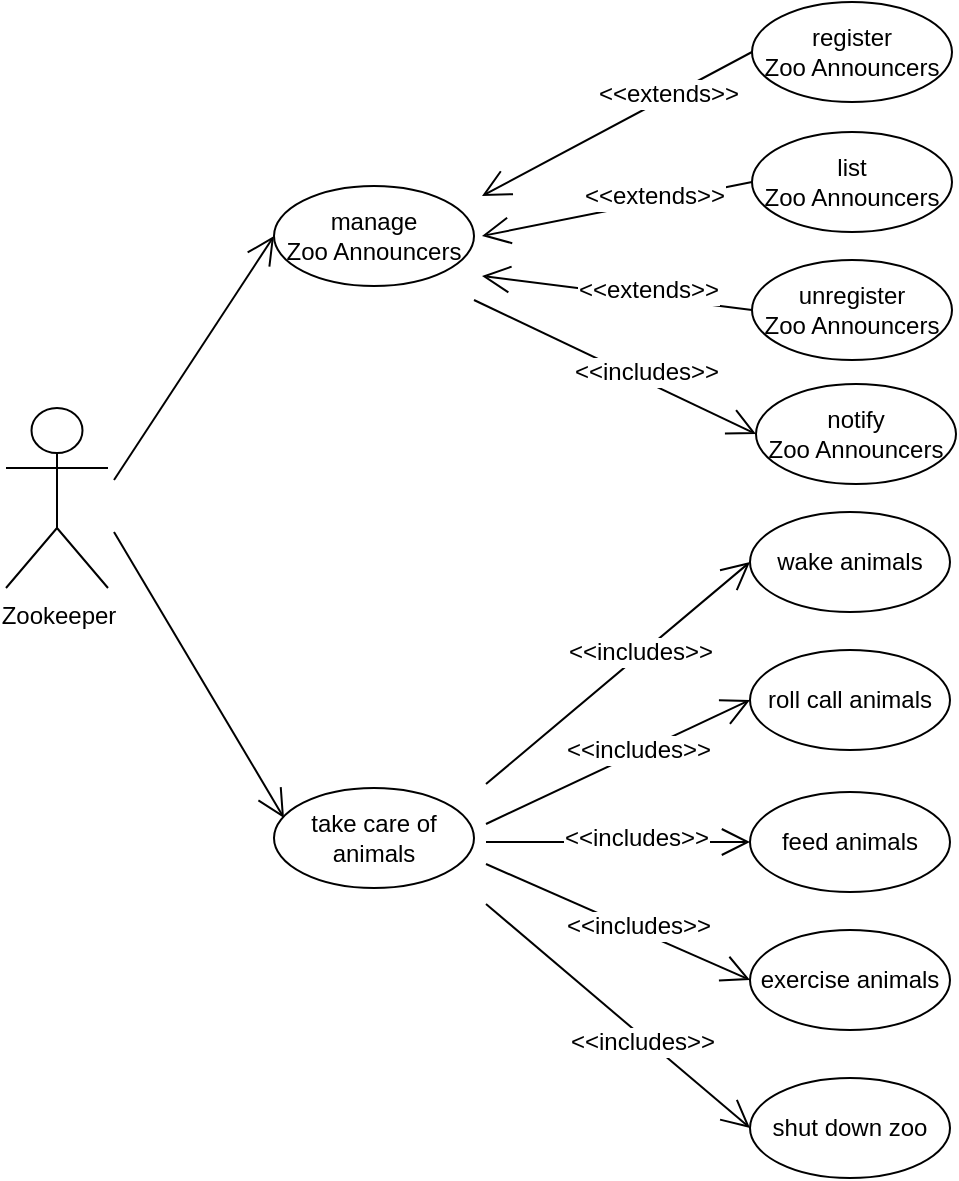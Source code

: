 <mxfile version="12.0.0" type="device" pages="1"><diagram id="TbvUMrc-hCDXyCgpaCxF" name="Page-1"><mxGraphModel dx="1012" dy="427" grid="1" gridSize="10" guides="1" tooltips="1" connect="1" arrows="1" fold="1" page="1" pageScale="1" pageWidth="850" pageHeight="1100" math="0" shadow="0"><root><mxCell id="0"/><mxCell id="1" parent="0"/><mxCell id="qM0VAspyNdBusYQdf-Ut-1" value="Zookeeper" style="shape=umlActor;verticalLabelPosition=bottom;labelBackgroundColor=#ffffff;verticalAlign=top;html=1;outlineConnect=0;" parent="1" vertex="1"><mxGeometry x="106" y="244" width="51" height="90" as="geometry"/></mxCell><mxCell id="qM0VAspyNdBusYQdf-Ut-5" value="" style="endArrow=open;endFill=1;endSize=12;html=1;entryX=0;entryY=0.5;entryDx=0;entryDy=0;" parent="1" target="qM0VAspyNdBusYQdf-Ut-6" edge="1"><mxGeometry width="160" relative="1" as="geometry"><mxPoint x="160" y="280" as="sourcePoint"/><mxPoint x="241" y="184" as="targetPoint"/></mxGeometry></mxCell><mxCell id="qM0VAspyNdBusYQdf-Ut-6" value="manage&lt;br&gt;Zoo Announcers" style="ellipse;whiteSpace=wrap;html=1;" parent="1" vertex="1"><mxGeometry x="240" y="133" width="100" height="50" as="geometry"/></mxCell><mxCell id="qM0VAspyNdBusYQdf-Ut-18" value="" style="endArrow=open;endFill=1;endSize=12;html=1;entryX=0.05;entryY=0.3;entryDx=0;entryDy=0;entryPerimeter=0;" parent="1" target="qM0VAspyNdBusYQdf-Ut-19" edge="1"><mxGeometry width="160" relative="1" as="geometry"><mxPoint x="160" y="306" as="sourcePoint"/><mxPoint x="271" y="389" as="targetPoint"/></mxGeometry></mxCell><mxCell id="qM0VAspyNdBusYQdf-Ut-19" value="take care of animals" style="ellipse;whiteSpace=wrap;html=1;" parent="1" vertex="1"><mxGeometry x="240" y="434" width="100" height="50" as="geometry"/></mxCell><mxCell id="qM0VAspyNdBusYQdf-Ut-7" value="" style="endArrow=open;endFill=1;endSize=12;html=1;entryX=0;entryY=0.5;entryDx=0;entryDy=0;" parent="1" target="qM0VAspyNdBusYQdf-Ut-8" edge="1"><mxGeometry width="160" relative="1" as="geometry"><mxPoint x="346" y="432" as="sourcePoint"/><mxPoint x="464" y="538" as="targetPoint"/></mxGeometry></mxCell><mxCell id="qM0VAspyNdBusYQdf-Ut-35" value="&amp;lt;&amp;lt;includes&amp;gt;&amp;gt;" style="text;html=1;resizable=0;points=[];align=center;verticalAlign=middle;labelBackgroundColor=#ffffff;" parent="qM0VAspyNdBusYQdf-Ut-7" vertex="1" connectable="0"><mxGeometry x="0.002" y="2" relative="1" as="geometry"><mxPoint x="12" y="-9" as="offset"/></mxGeometry></mxCell><mxCell id="qM0VAspyNdBusYQdf-Ut-8" value="wake animals" style="ellipse;whiteSpace=wrap;html=1;" parent="1" vertex="1"><mxGeometry x="478" y="296" width="100" height="50" as="geometry"/></mxCell><mxCell id="qM0VAspyNdBusYQdf-Ut-9" value="roll call animals" style="ellipse;whiteSpace=wrap;html=1;" parent="1" vertex="1"><mxGeometry x="478" y="365" width="100" height="50" as="geometry"/></mxCell><mxCell id="qM0VAspyNdBusYQdf-Ut-10" value="feed animals" style="ellipse;whiteSpace=wrap;html=1;" parent="1" vertex="1"><mxGeometry x="478" y="436" width="100" height="50" as="geometry"/></mxCell><mxCell id="qM0VAspyNdBusYQdf-Ut-11" value="exercise animals" style="ellipse;whiteSpace=wrap;html=1;" parent="1" vertex="1"><mxGeometry x="478" y="505" width="100" height="50" as="geometry"/></mxCell><mxCell id="qM0VAspyNdBusYQdf-Ut-12" value="shut down zoo" style="ellipse;whiteSpace=wrap;html=1;" parent="1" vertex="1"><mxGeometry x="478" y="579" width="100" height="50" as="geometry"/></mxCell><mxCell id="qM0VAspyNdBusYQdf-Ut-13" value="" style="endArrow=open;endFill=1;endSize=12;html=1;entryX=0;entryY=0.5;entryDx=0;entryDy=0;" parent="1" target="qM0VAspyNdBusYQdf-Ut-9" edge="1"><mxGeometry width="160" relative="1" as="geometry"><mxPoint x="346" y="452" as="sourcePoint"/><mxPoint x="434" y="331" as="targetPoint"/></mxGeometry></mxCell><mxCell id="qM0VAspyNdBusYQdf-Ut-36" value="&amp;lt;&amp;lt;includes&amp;gt;&amp;gt;" style="text;html=1;resizable=0;points=[];align=center;verticalAlign=middle;labelBackgroundColor=#ffffff;" parent="qM0VAspyNdBusYQdf-Ut-13" vertex="1" connectable="0"><mxGeometry x="0.056" y="-1" relative="1" as="geometry"><mxPoint x="6" y="-5" as="offset"/></mxGeometry></mxCell><mxCell id="qM0VAspyNdBusYQdf-Ut-14" value="" style="endArrow=open;endFill=1;endSize=12;html=1;entryX=0;entryY=0.5;entryDx=0;entryDy=0;" parent="1" target="qM0VAspyNdBusYQdf-Ut-10" edge="1"><mxGeometry width="160" relative="1" as="geometry"><mxPoint x="346" y="461" as="sourcePoint"/><mxPoint x="444" y="341" as="targetPoint"/></mxGeometry></mxCell><mxCell id="qM0VAspyNdBusYQdf-Ut-37" value="&amp;lt;&amp;lt;includes&amp;gt;&amp;gt;" style="text;html=1;resizable=0;points=[];align=center;verticalAlign=middle;labelBackgroundColor=#ffffff;" parent="qM0VAspyNdBusYQdf-Ut-14" vertex="1" connectable="0"><mxGeometry x="-0.258" relative="1" as="geometry"><mxPoint x="26" y="-2" as="offset"/></mxGeometry></mxCell><mxCell id="qM0VAspyNdBusYQdf-Ut-15" value="" style="endArrow=open;endFill=1;endSize=12;html=1;entryX=0;entryY=0.5;entryDx=0;entryDy=0;" parent="1" target="qM0VAspyNdBusYQdf-Ut-11" edge="1"><mxGeometry width="160" relative="1" as="geometry"><mxPoint x="346" y="472" as="sourcePoint"/><mxPoint x="454" y="351" as="targetPoint"/></mxGeometry></mxCell><mxCell id="qM0VAspyNdBusYQdf-Ut-38" value="&amp;lt;&amp;lt;includes&amp;gt;&amp;gt;" style="text;html=1;resizable=0;points=[];align=center;verticalAlign=middle;labelBackgroundColor=#ffffff;" parent="qM0VAspyNdBusYQdf-Ut-15" vertex="1" connectable="0"><mxGeometry x="-0.056" y="-1" relative="1" as="geometry"><mxPoint x="14" y="2.5" as="offset"/></mxGeometry></mxCell><mxCell id="qM0VAspyNdBusYQdf-Ut-16" value="" style="endArrow=open;endFill=1;endSize=12;html=1;entryX=0;entryY=0.5;entryDx=0;entryDy=0;" parent="1" target="qM0VAspyNdBusYQdf-Ut-12" edge="1"><mxGeometry width="160" relative="1" as="geometry"><mxPoint x="346" y="492" as="sourcePoint"/><mxPoint x="464" y="361" as="targetPoint"/></mxGeometry></mxCell><mxCell id="qM0VAspyNdBusYQdf-Ut-39" value="&amp;lt;&amp;lt;includes&amp;gt;&amp;gt;" style="text;html=1;resizable=0;points=[];align=center;verticalAlign=middle;labelBackgroundColor=#ffffff;" parent="qM0VAspyNdBusYQdf-Ut-16" vertex="1" connectable="0"><mxGeometry x="0.067" y="1" relative="1" as="geometry"><mxPoint x="7" y="10" as="offset"/></mxGeometry></mxCell><mxCell id="qM0VAspyNdBusYQdf-Ut-26" value="register &lt;br&gt;Zoo Announcers" style="ellipse;whiteSpace=wrap;html=1;" parent="1" vertex="1"><mxGeometry x="479" y="41" width="100" height="50" as="geometry"/></mxCell><mxCell id="qM0VAspyNdBusYQdf-Ut-27" value="unregister &lt;br&gt;Zoo Announcers" style="ellipse;whiteSpace=wrap;html=1;" parent="1" vertex="1"><mxGeometry x="479" y="170" width="100" height="50" as="geometry"/></mxCell><mxCell id="qM0VAspyNdBusYQdf-Ut-28" value="list &lt;br&gt;Zoo Announcers" style="ellipse;whiteSpace=wrap;html=1;" parent="1" vertex="1"><mxGeometry x="479" y="106" width="100" height="50" as="geometry"/></mxCell><mxCell id="qM0VAspyNdBusYQdf-Ut-29" value="" style="endArrow=open;endFill=1;endSize=12;html=1;exitX=0;exitY=0.5;exitDx=0;exitDy=0;" parent="1" source="qM0VAspyNdBusYQdf-Ut-26" edge="1"><mxGeometry width="160" relative="1" as="geometry"><mxPoint x="340" y="380" as="sourcePoint"/><mxPoint x="344" y="138" as="targetPoint"/></mxGeometry></mxCell><mxCell id="qM0VAspyNdBusYQdf-Ut-34" value="&amp;lt;&amp;lt;extends&amp;gt;&amp;gt;" style="text;html=1;resizable=0;points=[];align=center;verticalAlign=middle;labelBackgroundColor=#ffffff;" parent="qM0VAspyNdBusYQdf-Ut-29" vertex="1" connectable="0"><mxGeometry x="-0.236" y="1" relative="1" as="geometry"><mxPoint x="9" y="-7.5" as="offset"/></mxGeometry></mxCell><mxCell id="qM0VAspyNdBusYQdf-Ut-31" value="" style="endArrow=open;endFill=1;endSize=12;html=1;exitX=0;exitY=0.5;exitDx=0;exitDy=0;" parent="1" source="qM0VAspyNdBusYQdf-Ut-28" edge="1"><mxGeometry width="160" relative="1" as="geometry"><mxPoint x="350" y="390" as="sourcePoint"/><mxPoint x="344" y="158" as="targetPoint"/></mxGeometry></mxCell><mxCell id="qM0VAspyNdBusYQdf-Ut-33" value="&amp;lt;&amp;lt;extends&amp;gt;&amp;gt;" style="text;html=1;resizable=0;points=[];align=center;verticalAlign=middle;labelBackgroundColor=#ffffff;" parent="qM0VAspyNdBusYQdf-Ut-31" vertex="1" connectable="0"><mxGeometry x="0.01" y="-2" relative="1" as="geometry"><mxPoint x="19" y="-5" as="offset"/></mxGeometry></mxCell><mxCell id="qM0VAspyNdBusYQdf-Ut-40" value="" style="endArrow=open;endFill=1;endSize=12;html=1;exitX=0;exitY=0.5;exitDx=0;exitDy=0;" parent="1" source="qM0VAspyNdBusYQdf-Ut-27" edge="1"><mxGeometry width="160" relative="1" as="geometry"><mxPoint x="473" y="141" as="sourcePoint"/><mxPoint x="344" y="178" as="targetPoint"/></mxGeometry></mxCell><mxCell id="qM0VAspyNdBusYQdf-Ut-41" value="&amp;lt;&amp;lt;extends&amp;gt;&amp;gt;" style="text;html=1;resizable=0;points=[];align=center;verticalAlign=middle;labelBackgroundColor=#ffffff;" parent="qM0VAspyNdBusYQdf-Ut-40" vertex="1" connectable="0"><mxGeometry x="0.01" y="-2" relative="1" as="geometry"><mxPoint x="15.5" y="0.5" as="offset"/></mxGeometry></mxCell><mxCell id="veYYlpVf7YWDrWI3jwhd-1" value="notify &lt;br&gt;Zoo Announcers" style="ellipse;whiteSpace=wrap;html=1;" parent="1" vertex="1"><mxGeometry x="481" y="232" width="100" height="50" as="geometry"/></mxCell><mxCell id="veYYlpVf7YWDrWI3jwhd-2" value="" style="endArrow=open;endFill=1;endSize=12;html=1;entryX=0;entryY=0.5;entryDx=0;entryDy=0;" parent="1" edge="1" target="veYYlpVf7YWDrWI3jwhd-1"><mxGeometry width="160" relative="1" as="geometry"><mxPoint x="340" y="190" as="sourcePoint"/><mxPoint x="346" y="198" as="targetPoint"/></mxGeometry></mxCell><mxCell id="veYYlpVf7YWDrWI3jwhd-3" value="&amp;lt;&amp;lt;includes&amp;gt;&amp;gt;" style="text;html=1;resizable=0;points=[];align=center;verticalAlign=middle;labelBackgroundColor=#ffffff;" parent="veYYlpVf7YWDrWI3jwhd-2" vertex="1" connectable="0"><mxGeometry x="0.01" y="-2" relative="1" as="geometry"><mxPoint x="15.5" y="0.5" as="offset"/></mxGeometry></mxCell></root></mxGraphModel></diagram></mxfile>